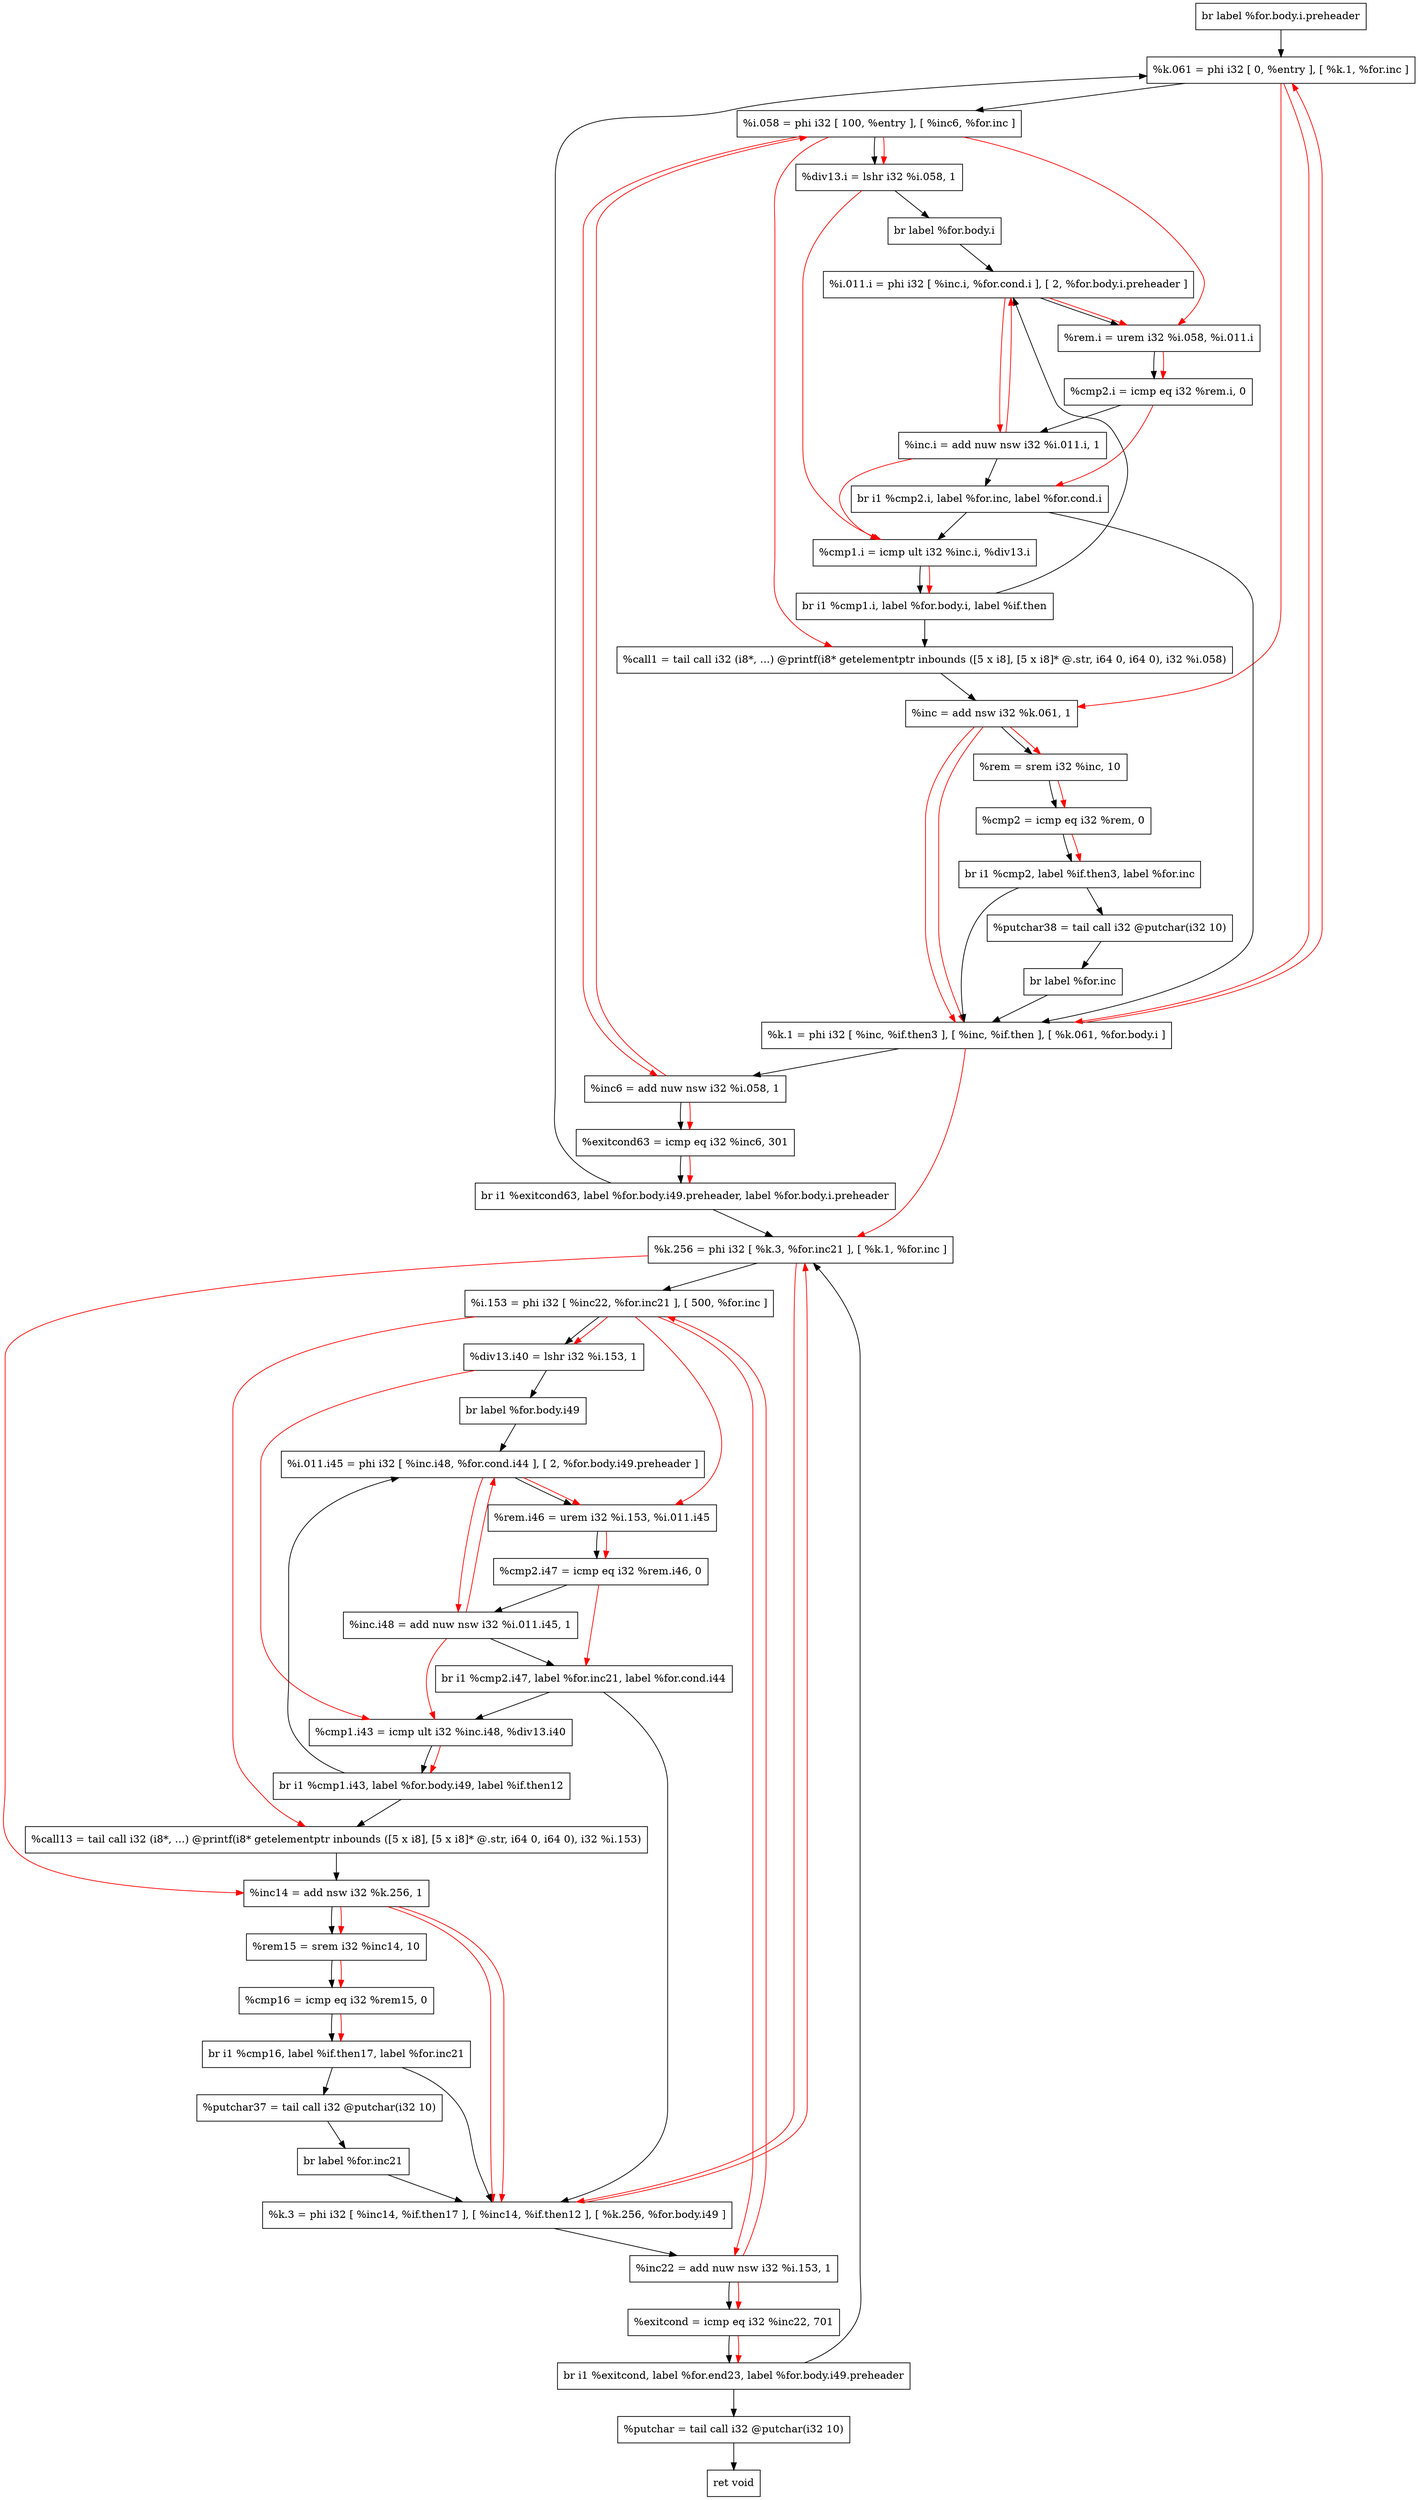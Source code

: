 digraph "CDFG for'main' function" {
	Node0x55d15edaa838[shape=record, label="  br label %for.body.i.preheader"];
	Node0x55d15edab438[shape=record, label="  %k.061 = phi i32 [ 0, %entry ], [ %k.1, %for.inc ]"];
	Node0x55d15edab5d8[shape=record, label="  %i.058 = phi i32 [ 100, %entry ], [ %inc6, %for.inc ]"];
	Node0x55d15edab6c0[shape=record, label="  %div13.i = lshr i32 %i.058, 1"];
	Node0x55d15edab818[shape=record, label="  br label %for.body.i"];
	Node0x55d15edab990[shape=record, label="  %cmp1.i = icmp ult i32 %inc.i, %div13.i"];
	Node0x55d15edabb08[shape=record, label="  br i1 %cmp1.i, label %for.body.i, label %if.then"];
	Node0x55d15edabbb8[shape=record, label="  %i.011.i = phi i32 [ %inc.i, %for.cond.i ], [ 2, %for.body.i.preheader ]"];
	Node0x55d15edabca0[shape=record, label="  %rem.i = urem i32 %i.058, %i.011.i"];
	Node0x55d15edabd30[shape=record, label="  %cmp2.i = icmp eq i32 %rem.i, 0"];
	Node0x55d15edabf60[shape=record, label="  %inc.i = add nuw nsw i32 %i.011.i, 1"];
	Node0x55d15edabfe8[shape=record, label="  br i1 %cmp2.i, label %for.inc, label %for.cond.i"];
	Node0x55d15edac3b8[shape=record, label="  %call1 = tail call i32 (i8*, ...) @printf(i8* getelementptr inbounds ([5 x i8], [5 x i8]* @.str, i64 0, i64 0), i32 %i.058)"];
	Node0x55d15edac4b0[shape=record, label="  %inc = add nsw i32 %k.061, 1"];
	Node0x55d15edac540[shape=record, label="  %rem = srem i32 %inc, 10"];
	Node0x55d15edac5d0[shape=record, label="  %cmp2 = icmp eq i32 %rem, 0"];
	Node0x55d15edac6f8[shape=record, label="  br i1 %cmp2, label %if.then3, label %for.inc"];
	Node0x55d15edac850[shape=record, label="  %putchar38 = tail call i32 @putchar(i32 10)"];
	Node0x55d15edab7b8[shape=record, label="  br label %for.inc"];
	Node0x55d15edac928[shape=record, label="  %k.1 = phi i32 [ %inc, %if.then3 ], [ %inc, %if.then ], [ %k.061, %for.body.i ]"];
	Node0x55d15edaca10[shape=record, label="  %inc6 = add nuw nsw i32 %i.058, 1"];
	Node0x55d15edaca80[shape=record, label="  %exitcond63 = icmp eq i32 %inc6, 301"];
	Node0x55d15edacc08[shape=record, label="  br i1 %exitcond63, label %for.body.i49.preheader, label %for.body.i.preheader"];
	Node0x55d15edacff8[shape=record, label="  %k.256 = phi i32 [ %k.3, %for.inc21 ], [ %k.1, %for.inc ]"];
	Node0x55d15edad138[shape=record, label="  %i.153 = phi i32 [ %inc22, %for.inc21 ], [ 500, %for.inc ]"];
	Node0x55d15edada30[shape=record, label="  %div13.i40 = lshr i32 %i.153, 1"];
	Node0x55d15edadb98[shape=record, label="  br label %for.body.i49"];
	Node0x55d15edadd10[shape=record, label="  %cmp1.i43 = icmp ult i32 %inc.i48, %div13.i40"];
	Node0x55d15edadea8[shape=record, label="  br i1 %cmp1.i43, label %for.body.i49, label %if.then12"];
	Node0x55d15edadf58[shape=record, label="  %i.011.i45 = phi i32 [ %inc.i48, %for.cond.i44 ], [ 2, %for.body.i49.preheader ]"];
	Node0x55d15edae020[shape=record, label="  %rem.i46 = urem i32 %i.153, %i.011.i45"];
	Node0x55d15edae0b0[shape=record, label="  %cmp2.i47 = icmp eq i32 %rem.i46, 0"];
	Node0x55d15edae120[shape=record, label="  %inc.i48 = add nuw nsw i32 %i.011.i45, 1"];
	Node0x55d15edae1a8[shape=record, label="  br i1 %cmp2.i47, label %for.inc21, label %for.cond.i44"];
	Node0x55d15edae258[shape=record, label="  %call13 = tail call i32 (i8*, ...) @printf(i8* getelementptr inbounds ([5 x i8], [5 x i8]* @.str, i64 0, i64 0), i32 %i.153)"];
	Node0x55d15edae330[shape=record, label="  %inc14 = add nsw i32 %k.256, 1"];
	Node0x55d15edae3c0[shape=record, label="  %rem15 = srem i32 %inc14, 10"];
	Node0x55d15edae450[shape=record, label="  %cmp16 = icmp eq i32 %rem15, 0"];
	Node0x55d15edae548[shape=record, label="  br i1 %cmp16, label %if.then17, label %for.inc21"];
	Node0x55d15edae5e0[shape=record, label="  %putchar37 = tail call i32 @putchar(i32 10)"];
	Node0x55d15edade18[shape=record, label="  br label %for.inc21"];
	Node0x55d15edae6b8[shape=record, label="  %k.3 = phi i32 [ %inc14, %if.then17 ], [ %inc14, %if.then12 ], [ %k.256, %for.body.i49 ]"];
	Node0x55d15edae7a0[shape=record, label="  %inc22 = add nuw nsw i32 %i.153, 1"];
	Node0x55d15edae810[shape=record, label="  %exitcond = icmp eq i32 %inc22, 701"];
	Node0x55d15edae978[shape=record, label="  br i1 %exitcond, label %for.end23, label %for.body.i49.preheader"];
	Node0x55d15edae9f0[shape=record, label="  %putchar = tail call i32 @putchar(i32 10)"];
	Node0x55d15edaea90[shape=record, label="  ret void"];
	Node0x55d15edaa838 -> Node0x55d15edab438
	Node0x55d15edab438 -> Node0x55d15edab5d8
	Node0x55d15edab5d8 -> Node0x55d15edab6c0
	Node0x55d15edab6c0 -> Node0x55d15edab818
	Node0x55d15edab818 -> Node0x55d15edabbb8
	Node0x55d15edab990 -> Node0x55d15edabb08
	Node0x55d15edabb08 -> Node0x55d15edabbb8
	Node0x55d15edabb08 -> Node0x55d15edac3b8
	Node0x55d15edabbb8 -> Node0x55d15edabca0
	Node0x55d15edabca0 -> Node0x55d15edabd30
	Node0x55d15edabd30 -> Node0x55d15edabf60
	Node0x55d15edabf60 -> Node0x55d15edabfe8
	Node0x55d15edabfe8 -> Node0x55d15edac928
	Node0x55d15edabfe8 -> Node0x55d15edab990
	Node0x55d15edac3b8 -> Node0x55d15edac4b0
	Node0x55d15edac4b0 -> Node0x55d15edac540
	Node0x55d15edac540 -> Node0x55d15edac5d0
	Node0x55d15edac5d0 -> Node0x55d15edac6f8
	Node0x55d15edac6f8 -> Node0x55d15edac850
	Node0x55d15edac6f8 -> Node0x55d15edac928
	Node0x55d15edac850 -> Node0x55d15edab7b8
	Node0x55d15edab7b8 -> Node0x55d15edac928
	Node0x55d15edac928 -> Node0x55d15edaca10
	Node0x55d15edaca10 -> Node0x55d15edaca80
	Node0x55d15edaca80 -> Node0x55d15edacc08
	Node0x55d15edacc08 -> Node0x55d15edacff8
	Node0x55d15edacc08 -> Node0x55d15edab438
	Node0x55d15edacff8 -> Node0x55d15edad138
	Node0x55d15edad138 -> Node0x55d15edada30
	Node0x55d15edada30 -> Node0x55d15edadb98
	Node0x55d15edadb98 -> Node0x55d15edadf58
	Node0x55d15edadd10 -> Node0x55d15edadea8
	Node0x55d15edadea8 -> Node0x55d15edadf58
	Node0x55d15edadea8 -> Node0x55d15edae258
	Node0x55d15edadf58 -> Node0x55d15edae020
	Node0x55d15edae020 -> Node0x55d15edae0b0
	Node0x55d15edae0b0 -> Node0x55d15edae120
	Node0x55d15edae120 -> Node0x55d15edae1a8
	Node0x55d15edae1a8 -> Node0x55d15edae6b8
	Node0x55d15edae1a8 -> Node0x55d15edadd10
	Node0x55d15edae258 -> Node0x55d15edae330
	Node0x55d15edae330 -> Node0x55d15edae3c0
	Node0x55d15edae3c0 -> Node0x55d15edae450
	Node0x55d15edae450 -> Node0x55d15edae548
	Node0x55d15edae548 -> Node0x55d15edae5e0
	Node0x55d15edae548 -> Node0x55d15edae6b8
	Node0x55d15edae5e0 -> Node0x55d15edade18
	Node0x55d15edade18 -> Node0x55d15edae6b8
	Node0x55d15edae6b8 -> Node0x55d15edae7a0
	Node0x55d15edae7a0 -> Node0x55d15edae810
	Node0x55d15edae810 -> Node0x55d15edae978
	Node0x55d15edae978 -> Node0x55d15edae9f0
	Node0x55d15edae978 -> Node0x55d15edacff8
	Node0x55d15edae9f0 -> Node0x55d15edaea90
edge [color=red]
	Node0x55d15edac928 -> Node0x55d15edab438
	Node0x55d15edaca10 -> Node0x55d15edab5d8
	Node0x55d15edab5d8 -> Node0x55d15edab6c0
	Node0x55d15edabf60 -> Node0x55d15edab990
	Node0x55d15edab6c0 -> Node0x55d15edab990
	Node0x55d15edab990 -> Node0x55d15edabb08
	Node0x55d15edabf60 -> Node0x55d15edabbb8
	Node0x55d15edab5d8 -> Node0x55d15edabca0
	Node0x55d15edabbb8 -> Node0x55d15edabca0
	Node0x55d15edabca0 -> Node0x55d15edabd30
	Node0x55d15edabbb8 -> Node0x55d15edabf60
	Node0x55d15edabd30 -> Node0x55d15edabfe8
	Node0x55d15edab5d8 -> Node0x55d15edac3b8
	Node0x55d15edab438 -> Node0x55d15edac4b0
	Node0x55d15edac4b0 -> Node0x55d15edac540
	Node0x55d15edac540 -> Node0x55d15edac5d0
	Node0x55d15edac5d0 -> Node0x55d15edac6f8
	Node0x55d15edac4b0 -> Node0x55d15edac928
	Node0x55d15edac4b0 -> Node0x55d15edac928
	Node0x55d15edab438 -> Node0x55d15edac928
	Node0x55d15edab5d8 -> Node0x55d15edaca10
	Node0x55d15edaca10 -> Node0x55d15edaca80
	Node0x55d15edaca80 -> Node0x55d15edacc08
	Node0x55d15edae6b8 -> Node0x55d15edacff8
	Node0x55d15edac928 -> Node0x55d15edacff8
	Node0x55d15edae7a0 -> Node0x55d15edad138
	Node0x55d15edad138 -> Node0x55d15edada30
	Node0x55d15edae120 -> Node0x55d15edadd10
	Node0x55d15edada30 -> Node0x55d15edadd10
	Node0x55d15edadd10 -> Node0x55d15edadea8
	Node0x55d15edae120 -> Node0x55d15edadf58
	Node0x55d15edad138 -> Node0x55d15edae020
	Node0x55d15edadf58 -> Node0x55d15edae020
	Node0x55d15edae020 -> Node0x55d15edae0b0
	Node0x55d15edadf58 -> Node0x55d15edae120
	Node0x55d15edae0b0 -> Node0x55d15edae1a8
	Node0x55d15edad138 -> Node0x55d15edae258
	Node0x55d15edacff8 -> Node0x55d15edae330
	Node0x55d15edae330 -> Node0x55d15edae3c0
	Node0x55d15edae3c0 -> Node0x55d15edae450
	Node0x55d15edae450 -> Node0x55d15edae548
	Node0x55d15edae330 -> Node0x55d15edae6b8
	Node0x55d15edae330 -> Node0x55d15edae6b8
	Node0x55d15edacff8 -> Node0x55d15edae6b8
	Node0x55d15edad138 -> Node0x55d15edae7a0
	Node0x55d15edae7a0 -> Node0x55d15edae810
	Node0x55d15edae810 -> Node0x55d15edae978
}
